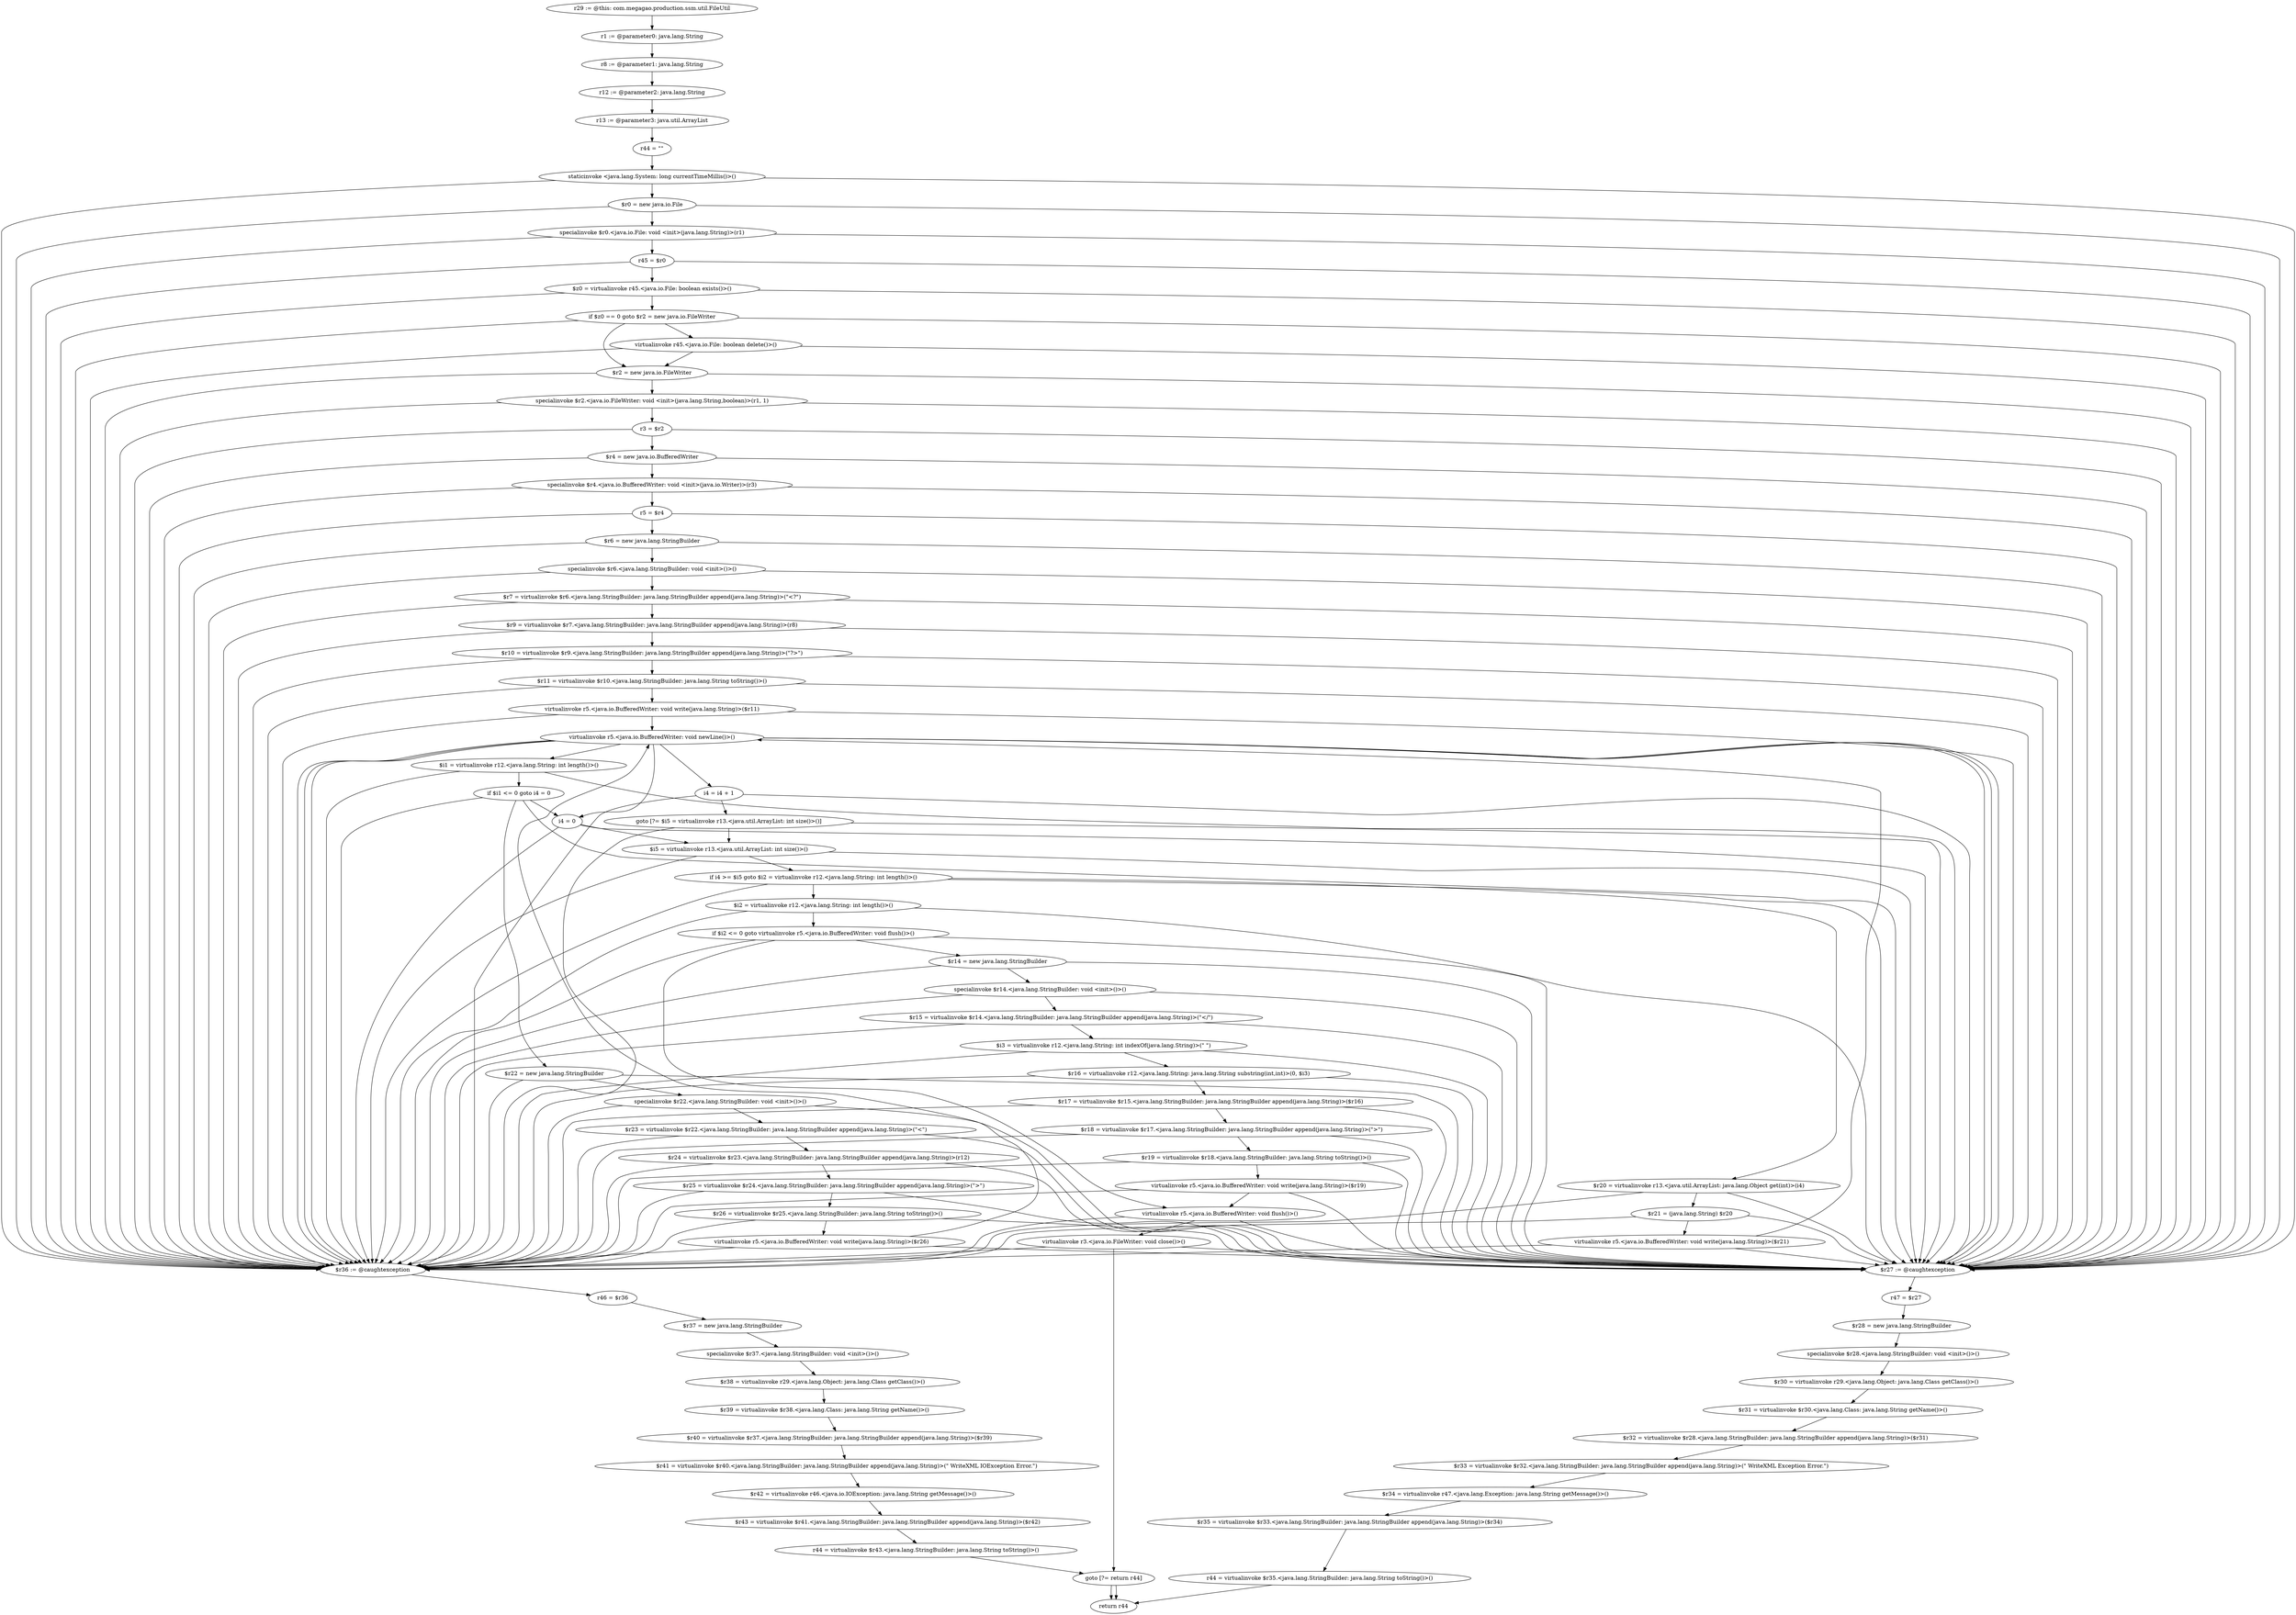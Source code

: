 digraph "unitGraph" {
    "r29 := @this: com.megagao.production.ssm.util.FileUtil"
    "r1 := @parameter0: java.lang.String"
    "r8 := @parameter1: java.lang.String"
    "r12 := @parameter2: java.lang.String"
    "r13 := @parameter3: java.util.ArrayList"
    "r44 = \"\""
    "staticinvoke <java.lang.System: long currentTimeMillis()>()"
    "$r0 = new java.io.File"
    "specialinvoke $r0.<java.io.File: void <init>(java.lang.String)>(r1)"
    "r45 = $r0"
    "$z0 = virtualinvoke r45.<java.io.File: boolean exists()>()"
    "if $z0 == 0 goto $r2 = new java.io.FileWriter"
    "virtualinvoke r45.<java.io.File: boolean delete()>()"
    "$r2 = new java.io.FileWriter"
    "specialinvoke $r2.<java.io.FileWriter: void <init>(java.lang.String,boolean)>(r1, 1)"
    "r3 = $r2"
    "$r4 = new java.io.BufferedWriter"
    "specialinvoke $r4.<java.io.BufferedWriter: void <init>(java.io.Writer)>(r3)"
    "r5 = $r4"
    "$r6 = new java.lang.StringBuilder"
    "specialinvoke $r6.<java.lang.StringBuilder: void <init>()>()"
    "$r7 = virtualinvoke $r6.<java.lang.StringBuilder: java.lang.StringBuilder append(java.lang.String)>(\"<?\")"
    "$r9 = virtualinvoke $r7.<java.lang.StringBuilder: java.lang.StringBuilder append(java.lang.String)>(r8)"
    "$r10 = virtualinvoke $r9.<java.lang.StringBuilder: java.lang.StringBuilder append(java.lang.String)>(\"?>\")"
    "$r11 = virtualinvoke $r10.<java.lang.StringBuilder: java.lang.String toString()>()"
    "virtualinvoke r5.<java.io.BufferedWriter: void write(java.lang.String)>($r11)"
    "virtualinvoke r5.<java.io.BufferedWriter: void newLine()>()"
    "$i1 = virtualinvoke r12.<java.lang.String: int length()>()"
    "if $i1 <= 0 goto i4 = 0"
    "$r22 = new java.lang.StringBuilder"
    "specialinvoke $r22.<java.lang.StringBuilder: void <init>()>()"
    "$r23 = virtualinvoke $r22.<java.lang.StringBuilder: java.lang.StringBuilder append(java.lang.String)>(\"<\")"
    "$r24 = virtualinvoke $r23.<java.lang.StringBuilder: java.lang.StringBuilder append(java.lang.String)>(r12)"
    "$r25 = virtualinvoke $r24.<java.lang.StringBuilder: java.lang.StringBuilder append(java.lang.String)>(\">\")"
    "$r26 = virtualinvoke $r25.<java.lang.StringBuilder: java.lang.String toString()>()"
    "virtualinvoke r5.<java.io.BufferedWriter: void write(java.lang.String)>($r26)"
    "i4 = 0"
    "$i5 = virtualinvoke r13.<java.util.ArrayList: int size()>()"
    "if i4 >= $i5 goto $i2 = virtualinvoke r12.<java.lang.String: int length()>()"
    "$r20 = virtualinvoke r13.<java.util.ArrayList: java.lang.Object get(int)>(i4)"
    "$r21 = (java.lang.String) $r20"
    "virtualinvoke r5.<java.io.BufferedWriter: void write(java.lang.String)>($r21)"
    "i4 = i4 + 1"
    "goto [?= $i5 = virtualinvoke r13.<java.util.ArrayList: int size()>()]"
    "$i2 = virtualinvoke r12.<java.lang.String: int length()>()"
    "if $i2 <= 0 goto virtualinvoke r5.<java.io.BufferedWriter: void flush()>()"
    "$r14 = new java.lang.StringBuilder"
    "specialinvoke $r14.<java.lang.StringBuilder: void <init>()>()"
    "$r15 = virtualinvoke $r14.<java.lang.StringBuilder: java.lang.StringBuilder append(java.lang.String)>(\"</\")"
    "$i3 = virtualinvoke r12.<java.lang.String: int indexOf(java.lang.String)>(\" \")"
    "$r16 = virtualinvoke r12.<java.lang.String: java.lang.String substring(int,int)>(0, $i3)"
    "$r17 = virtualinvoke $r15.<java.lang.StringBuilder: java.lang.StringBuilder append(java.lang.String)>($r16)"
    "$r18 = virtualinvoke $r17.<java.lang.StringBuilder: java.lang.StringBuilder append(java.lang.String)>(\">\")"
    "$r19 = virtualinvoke $r18.<java.lang.StringBuilder: java.lang.String toString()>()"
    "virtualinvoke r5.<java.io.BufferedWriter: void write(java.lang.String)>($r19)"
    "virtualinvoke r5.<java.io.BufferedWriter: void flush()>()"
    "virtualinvoke r3.<java.io.FileWriter: void close()>()"
    "goto [?= return r44]"
    "$r36 := @caughtexception"
    "r46 = $r36"
    "$r37 = new java.lang.StringBuilder"
    "specialinvoke $r37.<java.lang.StringBuilder: void <init>()>()"
    "$r38 = virtualinvoke r29.<java.lang.Object: java.lang.Class getClass()>()"
    "$r39 = virtualinvoke $r38.<java.lang.Class: java.lang.String getName()>()"
    "$r40 = virtualinvoke $r37.<java.lang.StringBuilder: java.lang.StringBuilder append(java.lang.String)>($r39)"
    "$r41 = virtualinvoke $r40.<java.lang.StringBuilder: java.lang.StringBuilder append(java.lang.String)>(\" WriteXML IOException Error.\")"
    "$r42 = virtualinvoke r46.<java.io.IOException: java.lang.String getMessage()>()"
    "$r43 = virtualinvoke $r41.<java.lang.StringBuilder: java.lang.StringBuilder append(java.lang.String)>($r42)"
    "r44 = virtualinvoke $r43.<java.lang.StringBuilder: java.lang.String toString()>()"
    "$r27 := @caughtexception"
    "r47 = $r27"
    "$r28 = new java.lang.StringBuilder"
    "specialinvoke $r28.<java.lang.StringBuilder: void <init>()>()"
    "$r30 = virtualinvoke r29.<java.lang.Object: java.lang.Class getClass()>()"
    "$r31 = virtualinvoke $r30.<java.lang.Class: java.lang.String getName()>()"
    "$r32 = virtualinvoke $r28.<java.lang.StringBuilder: java.lang.StringBuilder append(java.lang.String)>($r31)"
    "$r33 = virtualinvoke $r32.<java.lang.StringBuilder: java.lang.StringBuilder append(java.lang.String)>(\" WriteXML Exception Error.\")"
    "$r34 = virtualinvoke r47.<java.lang.Exception: java.lang.String getMessage()>()"
    "$r35 = virtualinvoke $r33.<java.lang.StringBuilder: java.lang.StringBuilder append(java.lang.String)>($r34)"
    "r44 = virtualinvoke $r35.<java.lang.StringBuilder: java.lang.String toString()>()"
    "return r44"
    "r29 := @this: com.megagao.production.ssm.util.FileUtil"->"r1 := @parameter0: java.lang.String";
    "r1 := @parameter0: java.lang.String"->"r8 := @parameter1: java.lang.String";
    "r8 := @parameter1: java.lang.String"->"r12 := @parameter2: java.lang.String";
    "r12 := @parameter2: java.lang.String"->"r13 := @parameter3: java.util.ArrayList";
    "r13 := @parameter3: java.util.ArrayList"->"r44 = \"\"";
    "r44 = \"\""->"staticinvoke <java.lang.System: long currentTimeMillis()>()";
    "staticinvoke <java.lang.System: long currentTimeMillis()>()"->"$r36 := @caughtexception";
    "staticinvoke <java.lang.System: long currentTimeMillis()>()"->"$r27 := @caughtexception";
    "staticinvoke <java.lang.System: long currentTimeMillis()>()"->"$r0 = new java.io.File";
    "$r0 = new java.io.File"->"$r36 := @caughtexception";
    "$r0 = new java.io.File"->"$r27 := @caughtexception";
    "$r0 = new java.io.File"->"specialinvoke $r0.<java.io.File: void <init>(java.lang.String)>(r1)";
    "specialinvoke $r0.<java.io.File: void <init>(java.lang.String)>(r1)"->"$r36 := @caughtexception";
    "specialinvoke $r0.<java.io.File: void <init>(java.lang.String)>(r1)"->"$r27 := @caughtexception";
    "specialinvoke $r0.<java.io.File: void <init>(java.lang.String)>(r1)"->"r45 = $r0";
    "r45 = $r0"->"$r36 := @caughtexception";
    "r45 = $r0"->"$r27 := @caughtexception";
    "r45 = $r0"->"$z0 = virtualinvoke r45.<java.io.File: boolean exists()>()";
    "$z0 = virtualinvoke r45.<java.io.File: boolean exists()>()"->"$r36 := @caughtexception";
    "$z0 = virtualinvoke r45.<java.io.File: boolean exists()>()"->"$r27 := @caughtexception";
    "$z0 = virtualinvoke r45.<java.io.File: boolean exists()>()"->"if $z0 == 0 goto $r2 = new java.io.FileWriter";
    "if $z0 == 0 goto $r2 = new java.io.FileWriter"->"virtualinvoke r45.<java.io.File: boolean delete()>()";
    "if $z0 == 0 goto $r2 = new java.io.FileWriter"->"$r2 = new java.io.FileWriter";
    "if $z0 == 0 goto $r2 = new java.io.FileWriter"->"$r36 := @caughtexception";
    "if $z0 == 0 goto $r2 = new java.io.FileWriter"->"$r27 := @caughtexception";
    "virtualinvoke r45.<java.io.File: boolean delete()>()"->"$r36 := @caughtexception";
    "virtualinvoke r45.<java.io.File: boolean delete()>()"->"$r27 := @caughtexception";
    "virtualinvoke r45.<java.io.File: boolean delete()>()"->"$r2 = new java.io.FileWriter";
    "$r2 = new java.io.FileWriter"->"$r36 := @caughtexception";
    "$r2 = new java.io.FileWriter"->"$r27 := @caughtexception";
    "$r2 = new java.io.FileWriter"->"specialinvoke $r2.<java.io.FileWriter: void <init>(java.lang.String,boolean)>(r1, 1)";
    "specialinvoke $r2.<java.io.FileWriter: void <init>(java.lang.String,boolean)>(r1, 1)"->"$r36 := @caughtexception";
    "specialinvoke $r2.<java.io.FileWriter: void <init>(java.lang.String,boolean)>(r1, 1)"->"$r27 := @caughtexception";
    "specialinvoke $r2.<java.io.FileWriter: void <init>(java.lang.String,boolean)>(r1, 1)"->"r3 = $r2";
    "r3 = $r2"->"$r36 := @caughtexception";
    "r3 = $r2"->"$r27 := @caughtexception";
    "r3 = $r2"->"$r4 = new java.io.BufferedWriter";
    "$r4 = new java.io.BufferedWriter"->"$r36 := @caughtexception";
    "$r4 = new java.io.BufferedWriter"->"$r27 := @caughtexception";
    "$r4 = new java.io.BufferedWriter"->"specialinvoke $r4.<java.io.BufferedWriter: void <init>(java.io.Writer)>(r3)";
    "specialinvoke $r4.<java.io.BufferedWriter: void <init>(java.io.Writer)>(r3)"->"$r36 := @caughtexception";
    "specialinvoke $r4.<java.io.BufferedWriter: void <init>(java.io.Writer)>(r3)"->"$r27 := @caughtexception";
    "specialinvoke $r4.<java.io.BufferedWriter: void <init>(java.io.Writer)>(r3)"->"r5 = $r4";
    "r5 = $r4"->"$r36 := @caughtexception";
    "r5 = $r4"->"$r27 := @caughtexception";
    "r5 = $r4"->"$r6 = new java.lang.StringBuilder";
    "$r6 = new java.lang.StringBuilder"->"$r36 := @caughtexception";
    "$r6 = new java.lang.StringBuilder"->"$r27 := @caughtexception";
    "$r6 = new java.lang.StringBuilder"->"specialinvoke $r6.<java.lang.StringBuilder: void <init>()>()";
    "specialinvoke $r6.<java.lang.StringBuilder: void <init>()>()"->"$r36 := @caughtexception";
    "specialinvoke $r6.<java.lang.StringBuilder: void <init>()>()"->"$r27 := @caughtexception";
    "specialinvoke $r6.<java.lang.StringBuilder: void <init>()>()"->"$r7 = virtualinvoke $r6.<java.lang.StringBuilder: java.lang.StringBuilder append(java.lang.String)>(\"<?\")";
    "$r7 = virtualinvoke $r6.<java.lang.StringBuilder: java.lang.StringBuilder append(java.lang.String)>(\"<?\")"->"$r36 := @caughtexception";
    "$r7 = virtualinvoke $r6.<java.lang.StringBuilder: java.lang.StringBuilder append(java.lang.String)>(\"<?\")"->"$r27 := @caughtexception";
    "$r7 = virtualinvoke $r6.<java.lang.StringBuilder: java.lang.StringBuilder append(java.lang.String)>(\"<?\")"->"$r9 = virtualinvoke $r7.<java.lang.StringBuilder: java.lang.StringBuilder append(java.lang.String)>(r8)";
    "$r9 = virtualinvoke $r7.<java.lang.StringBuilder: java.lang.StringBuilder append(java.lang.String)>(r8)"->"$r36 := @caughtexception";
    "$r9 = virtualinvoke $r7.<java.lang.StringBuilder: java.lang.StringBuilder append(java.lang.String)>(r8)"->"$r27 := @caughtexception";
    "$r9 = virtualinvoke $r7.<java.lang.StringBuilder: java.lang.StringBuilder append(java.lang.String)>(r8)"->"$r10 = virtualinvoke $r9.<java.lang.StringBuilder: java.lang.StringBuilder append(java.lang.String)>(\"?>\")";
    "$r10 = virtualinvoke $r9.<java.lang.StringBuilder: java.lang.StringBuilder append(java.lang.String)>(\"?>\")"->"$r36 := @caughtexception";
    "$r10 = virtualinvoke $r9.<java.lang.StringBuilder: java.lang.StringBuilder append(java.lang.String)>(\"?>\")"->"$r27 := @caughtexception";
    "$r10 = virtualinvoke $r9.<java.lang.StringBuilder: java.lang.StringBuilder append(java.lang.String)>(\"?>\")"->"$r11 = virtualinvoke $r10.<java.lang.StringBuilder: java.lang.String toString()>()";
    "$r11 = virtualinvoke $r10.<java.lang.StringBuilder: java.lang.String toString()>()"->"$r36 := @caughtexception";
    "$r11 = virtualinvoke $r10.<java.lang.StringBuilder: java.lang.String toString()>()"->"$r27 := @caughtexception";
    "$r11 = virtualinvoke $r10.<java.lang.StringBuilder: java.lang.String toString()>()"->"virtualinvoke r5.<java.io.BufferedWriter: void write(java.lang.String)>($r11)";
    "virtualinvoke r5.<java.io.BufferedWriter: void write(java.lang.String)>($r11)"->"$r36 := @caughtexception";
    "virtualinvoke r5.<java.io.BufferedWriter: void write(java.lang.String)>($r11)"->"$r27 := @caughtexception";
    "virtualinvoke r5.<java.io.BufferedWriter: void write(java.lang.String)>($r11)"->"virtualinvoke r5.<java.io.BufferedWriter: void newLine()>()";
    "virtualinvoke r5.<java.io.BufferedWriter: void newLine()>()"->"$r36 := @caughtexception";
    "virtualinvoke r5.<java.io.BufferedWriter: void newLine()>()"->"$r27 := @caughtexception";
    "virtualinvoke r5.<java.io.BufferedWriter: void newLine()>()"->"$i1 = virtualinvoke r12.<java.lang.String: int length()>()";
    "$i1 = virtualinvoke r12.<java.lang.String: int length()>()"->"$r36 := @caughtexception";
    "$i1 = virtualinvoke r12.<java.lang.String: int length()>()"->"$r27 := @caughtexception";
    "$i1 = virtualinvoke r12.<java.lang.String: int length()>()"->"if $i1 <= 0 goto i4 = 0";
    "if $i1 <= 0 goto i4 = 0"->"$r22 = new java.lang.StringBuilder";
    "if $i1 <= 0 goto i4 = 0"->"i4 = 0";
    "if $i1 <= 0 goto i4 = 0"->"$r36 := @caughtexception";
    "if $i1 <= 0 goto i4 = 0"->"$r27 := @caughtexception";
    "$r22 = new java.lang.StringBuilder"->"$r36 := @caughtexception";
    "$r22 = new java.lang.StringBuilder"->"$r27 := @caughtexception";
    "$r22 = new java.lang.StringBuilder"->"specialinvoke $r22.<java.lang.StringBuilder: void <init>()>()";
    "specialinvoke $r22.<java.lang.StringBuilder: void <init>()>()"->"$r36 := @caughtexception";
    "specialinvoke $r22.<java.lang.StringBuilder: void <init>()>()"->"$r27 := @caughtexception";
    "specialinvoke $r22.<java.lang.StringBuilder: void <init>()>()"->"$r23 = virtualinvoke $r22.<java.lang.StringBuilder: java.lang.StringBuilder append(java.lang.String)>(\"<\")";
    "$r23 = virtualinvoke $r22.<java.lang.StringBuilder: java.lang.StringBuilder append(java.lang.String)>(\"<\")"->"$r36 := @caughtexception";
    "$r23 = virtualinvoke $r22.<java.lang.StringBuilder: java.lang.StringBuilder append(java.lang.String)>(\"<\")"->"$r27 := @caughtexception";
    "$r23 = virtualinvoke $r22.<java.lang.StringBuilder: java.lang.StringBuilder append(java.lang.String)>(\"<\")"->"$r24 = virtualinvoke $r23.<java.lang.StringBuilder: java.lang.StringBuilder append(java.lang.String)>(r12)";
    "$r24 = virtualinvoke $r23.<java.lang.StringBuilder: java.lang.StringBuilder append(java.lang.String)>(r12)"->"$r36 := @caughtexception";
    "$r24 = virtualinvoke $r23.<java.lang.StringBuilder: java.lang.StringBuilder append(java.lang.String)>(r12)"->"$r27 := @caughtexception";
    "$r24 = virtualinvoke $r23.<java.lang.StringBuilder: java.lang.StringBuilder append(java.lang.String)>(r12)"->"$r25 = virtualinvoke $r24.<java.lang.StringBuilder: java.lang.StringBuilder append(java.lang.String)>(\">\")";
    "$r25 = virtualinvoke $r24.<java.lang.StringBuilder: java.lang.StringBuilder append(java.lang.String)>(\">\")"->"$r36 := @caughtexception";
    "$r25 = virtualinvoke $r24.<java.lang.StringBuilder: java.lang.StringBuilder append(java.lang.String)>(\">\")"->"$r27 := @caughtexception";
    "$r25 = virtualinvoke $r24.<java.lang.StringBuilder: java.lang.StringBuilder append(java.lang.String)>(\">\")"->"$r26 = virtualinvoke $r25.<java.lang.StringBuilder: java.lang.String toString()>()";
    "$r26 = virtualinvoke $r25.<java.lang.StringBuilder: java.lang.String toString()>()"->"$r36 := @caughtexception";
    "$r26 = virtualinvoke $r25.<java.lang.StringBuilder: java.lang.String toString()>()"->"$r27 := @caughtexception";
    "$r26 = virtualinvoke $r25.<java.lang.StringBuilder: java.lang.String toString()>()"->"virtualinvoke r5.<java.io.BufferedWriter: void write(java.lang.String)>($r26)";
    "virtualinvoke r5.<java.io.BufferedWriter: void write(java.lang.String)>($r26)"->"$r36 := @caughtexception";
    "virtualinvoke r5.<java.io.BufferedWriter: void write(java.lang.String)>($r26)"->"$r27 := @caughtexception";
    "virtualinvoke r5.<java.io.BufferedWriter: void write(java.lang.String)>($r26)"->"virtualinvoke r5.<java.io.BufferedWriter: void newLine()>()";
    "virtualinvoke r5.<java.io.BufferedWriter: void newLine()>()"->"$r36 := @caughtexception";
    "virtualinvoke r5.<java.io.BufferedWriter: void newLine()>()"->"$r27 := @caughtexception";
    "virtualinvoke r5.<java.io.BufferedWriter: void newLine()>()"->"i4 = 0";
    "i4 = 0"->"$r36 := @caughtexception";
    "i4 = 0"->"$r27 := @caughtexception";
    "i4 = 0"->"$i5 = virtualinvoke r13.<java.util.ArrayList: int size()>()";
    "$i5 = virtualinvoke r13.<java.util.ArrayList: int size()>()"->"$r36 := @caughtexception";
    "$i5 = virtualinvoke r13.<java.util.ArrayList: int size()>()"->"$r27 := @caughtexception";
    "$i5 = virtualinvoke r13.<java.util.ArrayList: int size()>()"->"if i4 >= $i5 goto $i2 = virtualinvoke r12.<java.lang.String: int length()>()";
    "if i4 >= $i5 goto $i2 = virtualinvoke r12.<java.lang.String: int length()>()"->"$r20 = virtualinvoke r13.<java.util.ArrayList: java.lang.Object get(int)>(i4)";
    "if i4 >= $i5 goto $i2 = virtualinvoke r12.<java.lang.String: int length()>()"->"$i2 = virtualinvoke r12.<java.lang.String: int length()>()";
    "if i4 >= $i5 goto $i2 = virtualinvoke r12.<java.lang.String: int length()>()"->"$r36 := @caughtexception";
    "if i4 >= $i5 goto $i2 = virtualinvoke r12.<java.lang.String: int length()>()"->"$r27 := @caughtexception";
    "$r20 = virtualinvoke r13.<java.util.ArrayList: java.lang.Object get(int)>(i4)"->"$r36 := @caughtexception";
    "$r20 = virtualinvoke r13.<java.util.ArrayList: java.lang.Object get(int)>(i4)"->"$r27 := @caughtexception";
    "$r20 = virtualinvoke r13.<java.util.ArrayList: java.lang.Object get(int)>(i4)"->"$r21 = (java.lang.String) $r20";
    "$r21 = (java.lang.String) $r20"->"$r36 := @caughtexception";
    "$r21 = (java.lang.String) $r20"->"$r27 := @caughtexception";
    "$r21 = (java.lang.String) $r20"->"virtualinvoke r5.<java.io.BufferedWriter: void write(java.lang.String)>($r21)";
    "virtualinvoke r5.<java.io.BufferedWriter: void write(java.lang.String)>($r21)"->"$r36 := @caughtexception";
    "virtualinvoke r5.<java.io.BufferedWriter: void write(java.lang.String)>($r21)"->"$r27 := @caughtexception";
    "virtualinvoke r5.<java.io.BufferedWriter: void write(java.lang.String)>($r21)"->"virtualinvoke r5.<java.io.BufferedWriter: void newLine()>()";
    "virtualinvoke r5.<java.io.BufferedWriter: void newLine()>()"->"$r36 := @caughtexception";
    "virtualinvoke r5.<java.io.BufferedWriter: void newLine()>()"->"$r27 := @caughtexception";
    "virtualinvoke r5.<java.io.BufferedWriter: void newLine()>()"->"i4 = i4 + 1";
    "i4 = i4 + 1"->"$r36 := @caughtexception";
    "i4 = i4 + 1"->"$r27 := @caughtexception";
    "i4 = i4 + 1"->"goto [?= $i5 = virtualinvoke r13.<java.util.ArrayList: int size()>()]";
    "goto [?= $i5 = virtualinvoke r13.<java.util.ArrayList: int size()>()]"->"$r36 := @caughtexception";
    "goto [?= $i5 = virtualinvoke r13.<java.util.ArrayList: int size()>()]"->"$r27 := @caughtexception";
    "goto [?= $i5 = virtualinvoke r13.<java.util.ArrayList: int size()>()]"->"$i5 = virtualinvoke r13.<java.util.ArrayList: int size()>()";
    "$i2 = virtualinvoke r12.<java.lang.String: int length()>()"->"$r36 := @caughtexception";
    "$i2 = virtualinvoke r12.<java.lang.String: int length()>()"->"$r27 := @caughtexception";
    "$i2 = virtualinvoke r12.<java.lang.String: int length()>()"->"if $i2 <= 0 goto virtualinvoke r5.<java.io.BufferedWriter: void flush()>()";
    "if $i2 <= 0 goto virtualinvoke r5.<java.io.BufferedWriter: void flush()>()"->"$r14 = new java.lang.StringBuilder";
    "if $i2 <= 0 goto virtualinvoke r5.<java.io.BufferedWriter: void flush()>()"->"virtualinvoke r5.<java.io.BufferedWriter: void flush()>()";
    "if $i2 <= 0 goto virtualinvoke r5.<java.io.BufferedWriter: void flush()>()"->"$r36 := @caughtexception";
    "if $i2 <= 0 goto virtualinvoke r5.<java.io.BufferedWriter: void flush()>()"->"$r27 := @caughtexception";
    "$r14 = new java.lang.StringBuilder"->"$r36 := @caughtexception";
    "$r14 = new java.lang.StringBuilder"->"$r27 := @caughtexception";
    "$r14 = new java.lang.StringBuilder"->"specialinvoke $r14.<java.lang.StringBuilder: void <init>()>()";
    "specialinvoke $r14.<java.lang.StringBuilder: void <init>()>()"->"$r36 := @caughtexception";
    "specialinvoke $r14.<java.lang.StringBuilder: void <init>()>()"->"$r27 := @caughtexception";
    "specialinvoke $r14.<java.lang.StringBuilder: void <init>()>()"->"$r15 = virtualinvoke $r14.<java.lang.StringBuilder: java.lang.StringBuilder append(java.lang.String)>(\"</\")";
    "$r15 = virtualinvoke $r14.<java.lang.StringBuilder: java.lang.StringBuilder append(java.lang.String)>(\"</\")"->"$r36 := @caughtexception";
    "$r15 = virtualinvoke $r14.<java.lang.StringBuilder: java.lang.StringBuilder append(java.lang.String)>(\"</\")"->"$r27 := @caughtexception";
    "$r15 = virtualinvoke $r14.<java.lang.StringBuilder: java.lang.StringBuilder append(java.lang.String)>(\"</\")"->"$i3 = virtualinvoke r12.<java.lang.String: int indexOf(java.lang.String)>(\" \")";
    "$i3 = virtualinvoke r12.<java.lang.String: int indexOf(java.lang.String)>(\" \")"->"$r36 := @caughtexception";
    "$i3 = virtualinvoke r12.<java.lang.String: int indexOf(java.lang.String)>(\" \")"->"$r27 := @caughtexception";
    "$i3 = virtualinvoke r12.<java.lang.String: int indexOf(java.lang.String)>(\" \")"->"$r16 = virtualinvoke r12.<java.lang.String: java.lang.String substring(int,int)>(0, $i3)";
    "$r16 = virtualinvoke r12.<java.lang.String: java.lang.String substring(int,int)>(0, $i3)"->"$r36 := @caughtexception";
    "$r16 = virtualinvoke r12.<java.lang.String: java.lang.String substring(int,int)>(0, $i3)"->"$r27 := @caughtexception";
    "$r16 = virtualinvoke r12.<java.lang.String: java.lang.String substring(int,int)>(0, $i3)"->"$r17 = virtualinvoke $r15.<java.lang.StringBuilder: java.lang.StringBuilder append(java.lang.String)>($r16)";
    "$r17 = virtualinvoke $r15.<java.lang.StringBuilder: java.lang.StringBuilder append(java.lang.String)>($r16)"->"$r36 := @caughtexception";
    "$r17 = virtualinvoke $r15.<java.lang.StringBuilder: java.lang.StringBuilder append(java.lang.String)>($r16)"->"$r27 := @caughtexception";
    "$r17 = virtualinvoke $r15.<java.lang.StringBuilder: java.lang.StringBuilder append(java.lang.String)>($r16)"->"$r18 = virtualinvoke $r17.<java.lang.StringBuilder: java.lang.StringBuilder append(java.lang.String)>(\">\")";
    "$r18 = virtualinvoke $r17.<java.lang.StringBuilder: java.lang.StringBuilder append(java.lang.String)>(\">\")"->"$r36 := @caughtexception";
    "$r18 = virtualinvoke $r17.<java.lang.StringBuilder: java.lang.StringBuilder append(java.lang.String)>(\">\")"->"$r27 := @caughtexception";
    "$r18 = virtualinvoke $r17.<java.lang.StringBuilder: java.lang.StringBuilder append(java.lang.String)>(\">\")"->"$r19 = virtualinvoke $r18.<java.lang.StringBuilder: java.lang.String toString()>()";
    "$r19 = virtualinvoke $r18.<java.lang.StringBuilder: java.lang.String toString()>()"->"$r36 := @caughtexception";
    "$r19 = virtualinvoke $r18.<java.lang.StringBuilder: java.lang.String toString()>()"->"$r27 := @caughtexception";
    "$r19 = virtualinvoke $r18.<java.lang.StringBuilder: java.lang.String toString()>()"->"virtualinvoke r5.<java.io.BufferedWriter: void write(java.lang.String)>($r19)";
    "virtualinvoke r5.<java.io.BufferedWriter: void write(java.lang.String)>($r19)"->"$r36 := @caughtexception";
    "virtualinvoke r5.<java.io.BufferedWriter: void write(java.lang.String)>($r19)"->"$r27 := @caughtexception";
    "virtualinvoke r5.<java.io.BufferedWriter: void write(java.lang.String)>($r19)"->"virtualinvoke r5.<java.io.BufferedWriter: void flush()>()";
    "virtualinvoke r5.<java.io.BufferedWriter: void flush()>()"->"$r36 := @caughtexception";
    "virtualinvoke r5.<java.io.BufferedWriter: void flush()>()"->"$r27 := @caughtexception";
    "virtualinvoke r5.<java.io.BufferedWriter: void flush()>()"->"virtualinvoke r3.<java.io.FileWriter: void close()>()";
    "virtualinvoke r3.<java.io.FileWriter: void close()>()"->"$r36 := @caughtexception";
    "virtualinvoke r3.<java.io.FileWriter: void close()>()"->"$r27 := @caughtexception";
    "virtualinvoke r3.<java.io.FileWriter: void close()>()"->"goto [?= return r44]";
    "goto [?= return r44]"->"return r44";
    "$r36 := @caughtexception"->"r46 = $r36";
    "r46 = $r36"->"$r37 = new java.lang.StringBuilder";
    "$r37 = new java.lang.StringBuilder"->"specialinvoke $r37.<java.lang.StringBuilder: void <init>()>()";
    "specialinvoke $r37.<java.lang.StringBuilder: void <init>()>()"->"$r38 = virtualinvoke r29.<java.lang.Object: java.lang.Class getClass()>()";
    "$r38 = virtualinvoke r29.<java.lang.Object: java.lang.Class getClass()>()"->"$r39 = virtualinvoke $r38.<java.lang.Class: java.lang.String getName()>()";
    "$r39 = virtualinvoke $r38.<java.lang.Class: java.lang.String getName()>()"->"$r40 = virtualinvoke $r37.<java.lang.StringBuilder: java.lang.StringBuilder append(java.lang.String)>($r39)";
    "$r40 = virtualinvoke $r37.<java.lang.StringBuilder: java.lang.StringBuilder append(java.lang.String)>($r39)"->"$r41 = virtualinvoke $r40.<java.lang.StringBuilder: java.lang.StringBuilder append(java.lang.String)>(\" WriteXML IOException Error.\")";
    "$r41 = virtualinvoke $r40.<java.lang.StringBuilder: java.lang.StringBuilder append(java.lang.String)>(\" WriteXML IOException Error.\")"->"$r42 = virtualinvoke r46.<java.io.IOException: java.lang.String getMessage()>()";
    "$r42 = virtualinvoke r46.<java.io.IOException: java.lang.String getMessage()>()"->"$r43 = virtualinvoke $r41.<java.lang.StringBuilder: java.lang.StringBuilder append(java.lang.String)>($r42)";
    "$r43 = virtualinvoke $r41.<java.lang.StringBuilder: java.lang.StringBuilder append(java.lang.String)>($r42)"->"r44 = virtualinvoke $r43.<java.lang.StringBuilder: java.lang.String toString()>()";
    "r44 = virtualinvoke $r43.<java.lang.StringBuilder: java.lang.String toString()>()"->"goto [?= return r44]";
    "goto [?= return r44]"->"return r44";
    "$r27 := @caughtexception"->"r47 = $r27";
    "r47 = $r27"->"$r28 = new java.lang.StringBuilder";
    "$r28 = new java.lang.StringBuilder"->"specialinvoke $r28.<java.lang.StringBuilder: void <init>()>()";
    "specialinvoke $r28.<java.lang.StringBuilder: void <init>()>()"->"$r30 = virtualinvoke r29.<java.lang.Object: java.lang.Class getClass()>()";
    "$r30 = virtualinvoke r29.<java.lang.Object: java.lang.Class getClass()>()"->"$r31 = virtualinvoke $r30.<java.lang.Class: java.lang.String getName()>()";
    "$r31 = virtualinvoke $r30.<java.lang.Class: java.lang.String getName()>()"->"$r32 = virtualinvoke $r28.<java.lang.StringBuilder: java.lang.StringBuilder append(java.lang.String)>($r31)";
    "$r32 = virtualinvoke $r28.<java.lang.StringBuilder: java.lang.StringBuilder append(java.lang.String)>($r31)"->"$r33 = virtualinvoke $r32.<java.lang.StringBuilder: java.lang.StringBuilder append(java.lang.String)>(\" WriteXML Exception Error.\")";
    "$r33 = virtualinvoke $r32.<java.lang.StringBuilder: java.lang.StringBuilder append(java.lang.String)>(\" WriteXML Exception Error.\")"->"$r34 = virtualinvoke r47.<java.lang.Exception: java.lang.String getMessage()>()";
    "$r34 = virtualinvoke r47.<java.lang.Exception: java.lang.String getMessage()>()"->"$r35 = virtualinvoke $r33.<java.lang.StringBuilder: java.lang.StringBuilder append(java.lang.String)>($r34)";
    "$r35 = virtualinvoke $r33.<java.lang.StringBuilder: java.lang.StringBuilder append(java.lang.String)>($r34)"->"r44 = virtualinvoke $r35.<java.lang.StringBuilder: java.lang.String toString()>()";
    "r44 = virtualinvoke $r35.<java.lang.StringBuilder: java.lang.String toString()>()"->"return r44";
}
